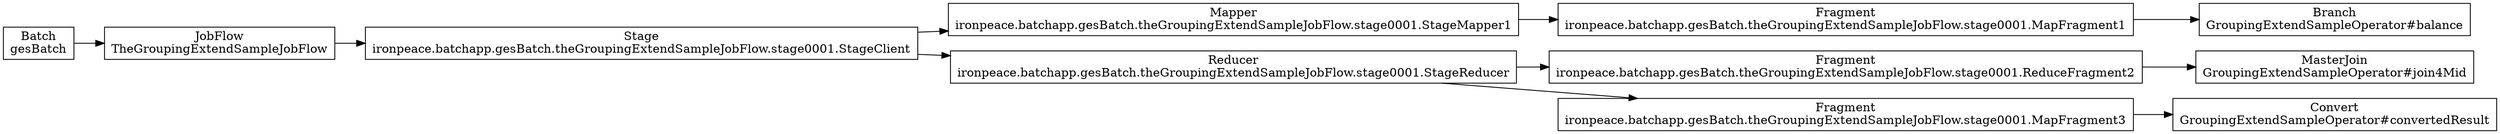 digraph {
    rankdir = LR;
    "65eb88a2-a25e-424b-ab32-94a4706337a7" [shape=box, label="Batch\ngesBatch"];
    "16293efd-360a-4d2d-bdb5-e228c8d94fea" [shape=box, label="JobFlow\nTheGroupingExtendSampleJobFlow"];
    "03060be3-33da-49b2-9104-f7fdb1cd8a06" [shape=box, label="Stage\nironpeace.batchapp.gesBatch.theGroupingExtendSampleJobFlow.stage0001.StageClient"];
    "d57cef93-0ebf-46f8-aca9-e8734082e80c" [shape=box, label="Mapper\nironpeace.batchapp.gesBatch.theGroupingExtendSampleJobFlow.stage0001.StageMapper1"];
    "03060be3-33da-49b2-9104-f7fdb1cd8a06" -> "d57cef93-0ebf-46f8-aca9-e8734082e80c";
    "3f8fd554-f1c5-41fe-accc-20cbb18b531b" [shape=box, label="Fragment\nironpeace.batchapp.gesBatch.theGroupingExtendSampleJobFlow.stage0001.MapFragment1"];
    "c3dc31ba-eae7-4ce7-a891-c89276c83de0" [shape=box, label="Branch\nGroupingExtendSampleOperator#balance"];
    "3f8fd554-f1c5-41fe-accc-20cbb18b531b" -> "c3dc31ba-eae7-4ce7-a891-c89276c83de0";
    "d57cef93-0ebf-46f8-aca9-e8734082e80c" -> "3f8fd554-f1c5-41fe-accc-20cbb18b531b";
    "609bec34-0d66-4d8f-bf54-0ae6ac71e8d0" [shape=box, label="Reducer\nironpeace.batchapp.gesBatch.theGroupingExtendSampleJobFlow.stage0001.StageReducer"];
    "03060be3-33da-49b2-9104-f7fdb1cd8a06" -> "609bec34-0d66-4d8f-bf54-0ae6ac71e8d0";
    "ce0e7e70-5dde-430a-a61d-679c1b0b00e4" [shape=box, label="Fragment\nironpeace.batchapp.gesBatch.theGroupingExtendSampleJobFlow.stage0001.ReduceFragment2"];
    "712d509d-13c1-42ff-ac6e-c4fcd5c16661" [shape=box, label="MasterJoin\nGroupingExtendSampleOperator#join4Mid"];
    "ce0e7e70-5dde-430a-a61d-679c1b0b00e4" -> "712d509d-13c1-42ff-ac6e-c4fcd5c16661";
    "609bec34-0d66-4d8f-bf54-0ae6ac71e8d0" -> "ce0e7e70-5dde-430a-a61d-679c1b0b00e4";
    "42a96113-0eb8-43b2-9590-98013fc0d507" [shape=box, label="Fragment\nironpeace.batchapp.gesBatch.theGroupingExtendSampleJobFlow.stage0001.MapFragment3"];
    "8b910e71-1549-49a3-8891-2e75d52d574a" [shape=box, label="Convert\nGroupingExtendSampleOperator#convertedResult"];
    "42a96113-0eb8-43b2-9590-98013fc0d507" -> "8b910e71-1549-49a3-8891-2e75d52d574a";
    "609bec34-0d66-4d8f-bf54-0ae6ac71e8d0" -> "42a96113-0eb8-43b2-9590-98013fc0d507";
    "16293efd-360a-4d2d-bdb5-e228c8d94fea" -> "03060be3-33da-49b2-9104-f7fdb1cd8a06";
    "65eb88a2-a25e-424b-ab32-94a4706337a7" -> "16293efd-360a-4d2d-bdb5-e228c8d94fea";
}
